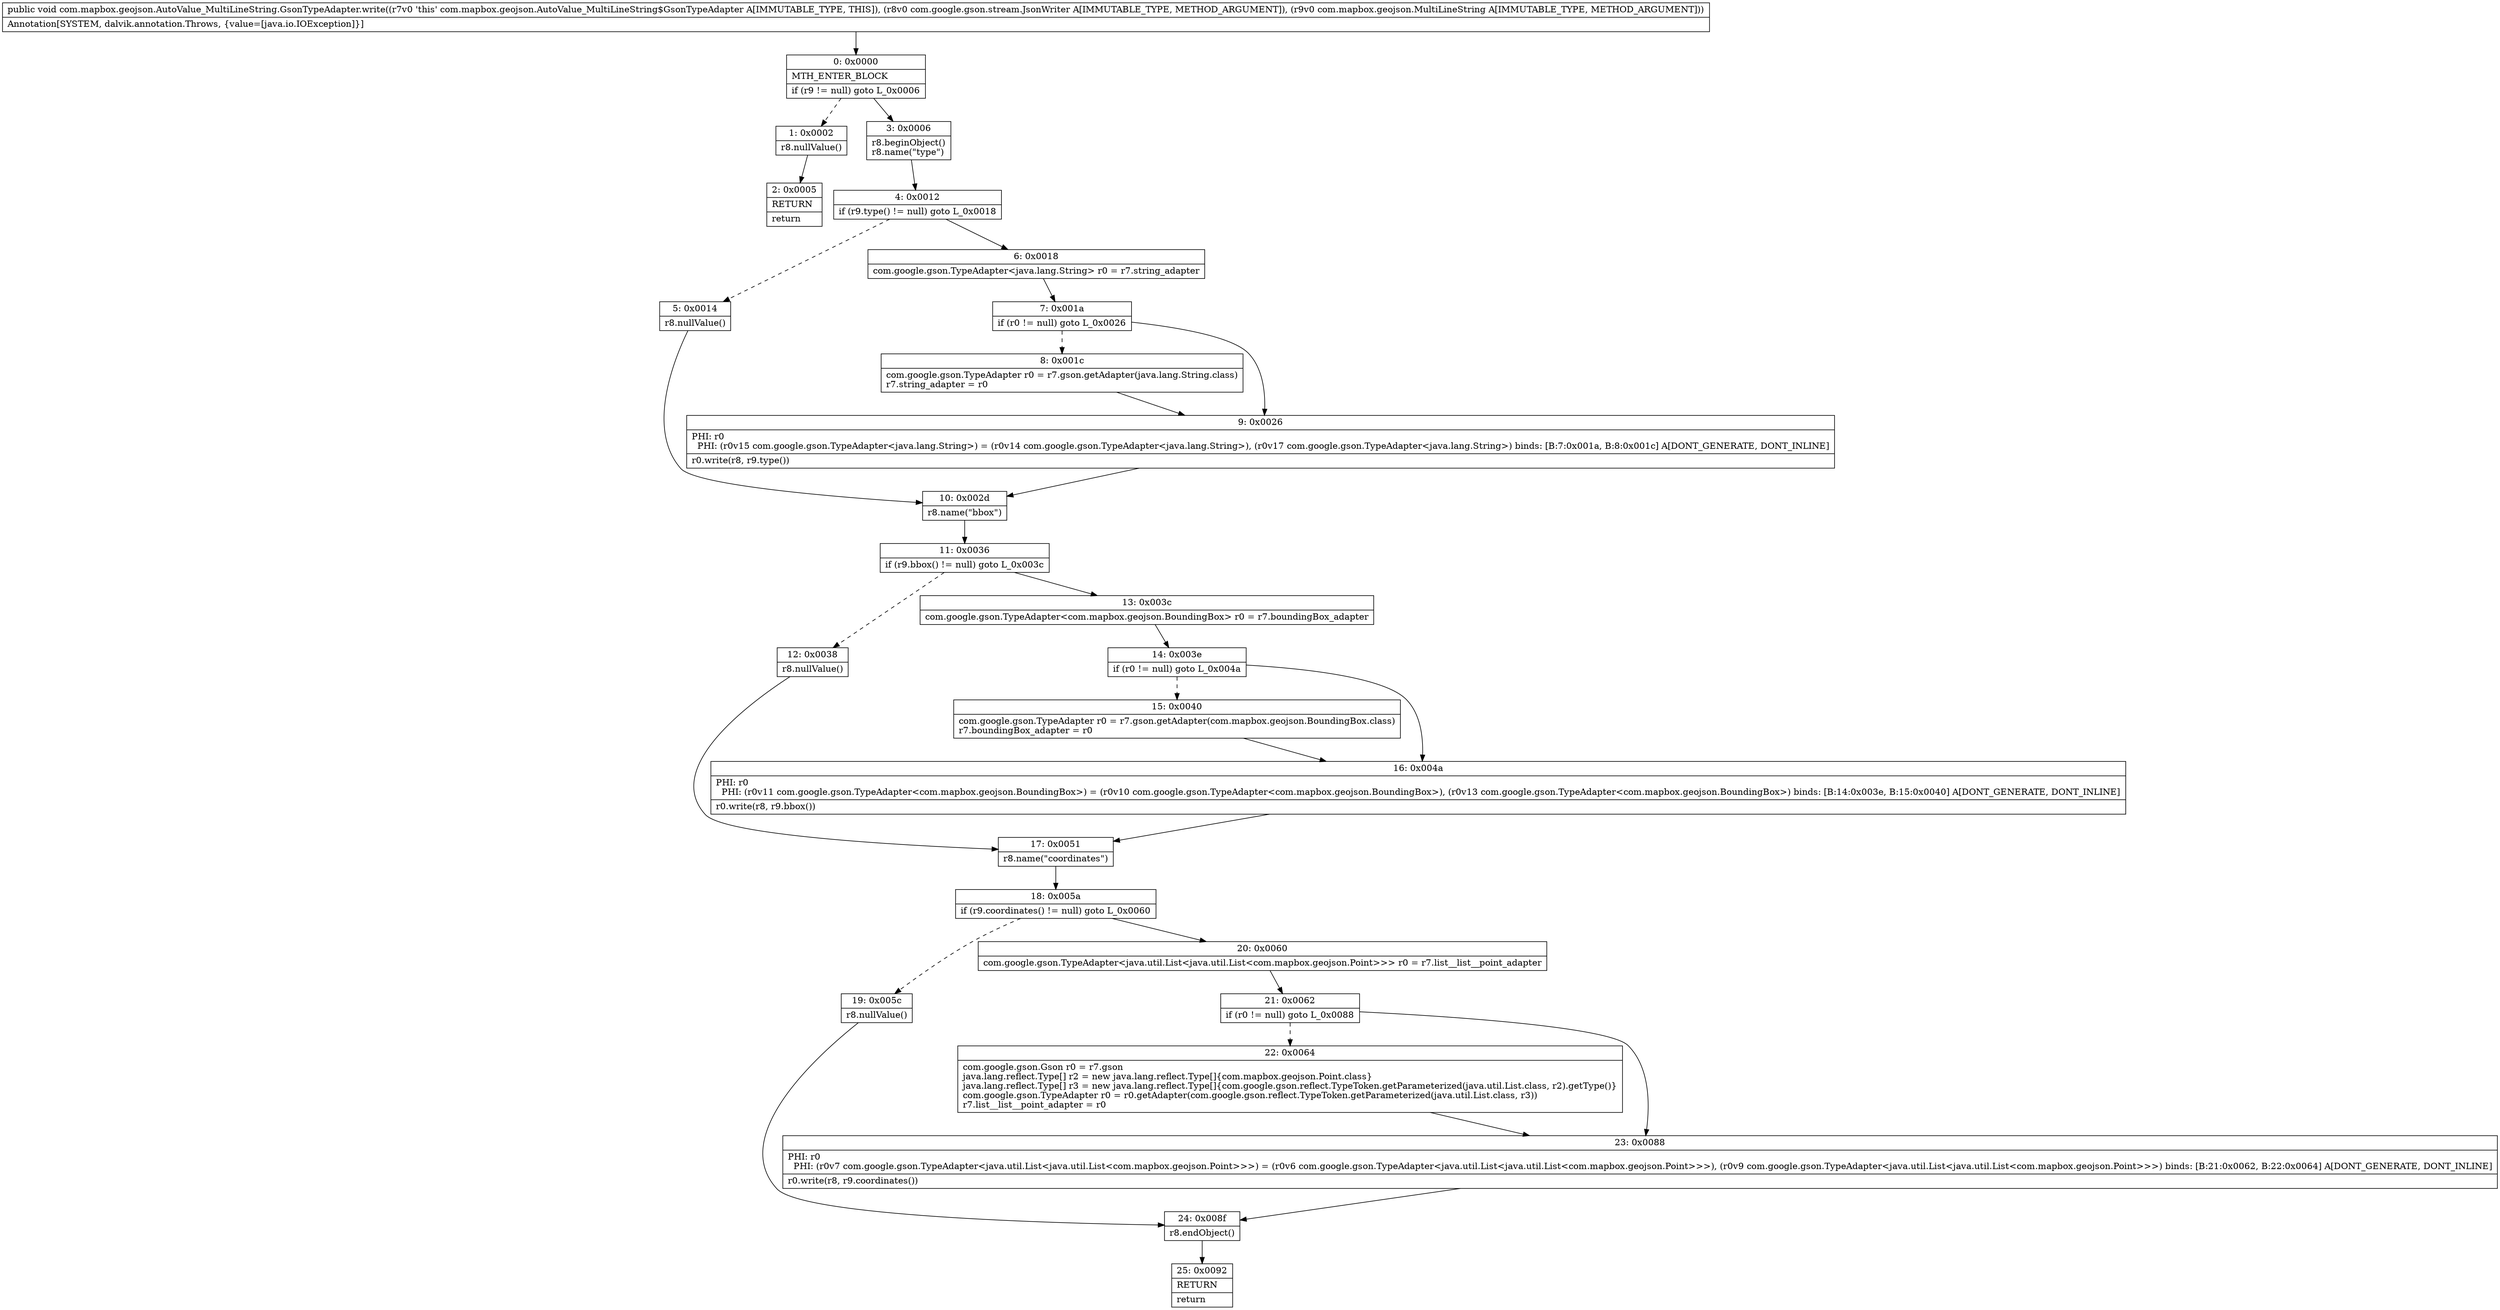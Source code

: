 digraph "CFG forcom.mapbox.geojson.AutoValue_MultiLineString.GsonTypeAdapter.write(Lcom\/google\/gson\/stream\/JsonWriter;Lcom\/mapbox\/geojson\/MultiLineString;)V" {
Node_0 [shape=record,label="{0\:\ 0x0000|MTH_ENTER_BLOCK\l|if (r9 != null) goto L_0x0006\l}"];
Node_1 [shape=record,label="{1\:\ 0x0002|r8.nullValue()\l}"];
Node_2 [shape=record,label="{2\:\ 0x0005|RETURN\l|return\l}"];
Node_3 [shape=record,label="{3\:\ 0x0006|r8.beginObject()\lr8.name(\"type\")\l}"];
Node_4 [shape=record,label="{4\:\ 0x0012|if (r9.type() != null) goto L_0x0018\l}"];
Node_5 [shape=record,label="{5\:\ 0x0014|r8.nullValue()\l}"];
Node_6 [shape=record,label="{6\:\ 0x0018|com.google.gson.TypeAdapter\<java.lang.String\> r0 = r7.string_adapter\l}"];
Node_7 [shape=record,label="{7\:\ 0x001a|if (r0 != null) goto L_0x0026\l}"];
Node_8 [shape=record,label="{8\:\ 0x001c|com.google.gson.TypeAdapter r0 = r7.gson.getAdapter(java.lang.String.class)\lr7.string_adapter = r0\l}"];
Node_9 [shape=record,label="{9\:\ 0x0026|PHI: r0 \l  PHI: (r0v15 com.google.gson.TypeAdapter\<java.lang.String\>) = (r0v14 com.google.gson.TypeAdapter\<java.lang.String\>), (r0v17 com.google.gson.TypeAdapter\<java.lang.String\>) binds: [B:7:0x001a, B:8:0x001c] A[DONT_GENERATE, DONT_INLINE]\l|r0.write(r8, r9.type())\l}"];
Node_10 [shape=record,label="{10\:\ 0x002d|r8.name(\"bbox\")\l}"];
Node_11 [shape=record,label="{11\:\ 0x0036|if (r9.bbox() != null) goto L_0x003c\l}"];
Node_12 [shape=record,label="{12\:\ 0x0038|r8.nullValue()\l}"];
Node_13 [shape=record,label="{13\:\ 0x003c|com.google.gson.TypeAdapter\<com.mapbox.geojson.BoundingBox\> r0 = r7.boundingBox_adapter\l}"];
Node_14 [shape=record,label="{14\:\ 0x003e|if (r0 != null) goto L_0x004a\l}"];
Node_15 [shape=record,label="{15\:\ 0x0040|com.google.gson.TypeAdapter r0 = r7.gson.getAdapter(com.mapbox.geojson.BoundingBox.class)\lr7.boundingBox_adapter = r0\l}"];
Node_16 [shape=record,label="{16\:\ 0x004a|PHI: r0 \l  PHI: (r0v11 com.google.gson.TypeAdapter\<com.mapbox.geojson.BoundingBox\>) = (r0v10 com.google.gson.TypeAdapter\<com.mapbox.geojson.BoundingBox\>), (r0v13 com.google.gson.TypeAdapter\<com.mapbox.geojson.BoundingBox\>) binds: [B:14:0x003e, B:15:0x0040] A[DONT_GENERATE, DONT_INLINE]\l|r0.write(r8, r9.bbox())\l}"];
Node_17 [shape=record,label="{17\:\ 0x0051|r8.name(\"coordinates\")\l}"];
Node_18 [shape=record,label="{18\:\ 0x005a|if (r9.coordinates() != null) goto L_0x0060\l}"];
Node_19 [shape=record,label="{19\:\ 0x005c|r8.nullValue()\l}"];
Node_20 [shape=record,label="{20\:\ 0x0060|com.google.gson.TypeAdapter\<java.util.List\<java.util.List\<com.mapbox.geojson.Point\>\>\> r0 = r7.list__list__point_adapter\l}"];
Node_21 [shape=record,label="{21\:\ 0x0062|if (r0 != null) goto L_0x0088\l}"];
Node_22 [shape=record,label="{22\:\ 0x0064|com.google.gson.Gson r0 = r7.gson\ljava.lang.reflect.Type[] r2 = new java.lang.reflect.Type[]\{com.mapbox.geojson.Point.class\}\ljava.lang.reflect.Type[] r3 = new java.lang.reflect.Type[]\{com.google.gson.reflect.TypeToken.getParameterized(java.util.List.class, r2).getType()\}\lcom.google.gson.TypeAdapter r0 = r0.getAdapter(com.google.gson.reflect.TypeToken.getParameterized(java.util.List.class, r3))\lr7.list__list__point_adapter = r0\l}"];
Node_23 [shape=record,label="{23\:\ 0x0088|PHI: r0 \l  PHI: (r0v7 com.google.gson.TypeAdapter\<java.util.List\<java.util.List\<com.mapbox.geojson.Point\>\>\>) = (r0v6 com.google.gson.TypeAdapter\<java.util.List\<java.util.List\<com.mapbox.geojson.Point\>\>\>), (r0v9 com.google.gson.TypeAdapter\<java.util.List\<java.util.List\<com.mapbox.geojson.Point\>\>\>) binds: [B:21:0x0062, B:22:0x0064] A[DONT_GENERATE, DONT_INLINE]\l|r0.write(r8, r9.coordinates())\l}"];
Node_24 [shape=record,label="{24\:\ 0x008f|r8.endObject()\l}"];
Node_25 [shape=record,label="{25\:\ 0x0092|RETURN\l|return\l}"];
MethodNode[shape=record,label="{public void com.mapbox.geojson.AutoValue_MultiLineString.GsonTypeAdapter.write((r7v0 'this' com.mapbox.geojson.AutoValue_MultiLineString$GsonTypeAdapter A[IMMUTABLE_TYPE, THIS]), (r8v0 com.google.gson.stream.JsonWriter A[IMMUTABLE_TYPE, METHOD_ARGUMENT]), (r9v0 com.mapbox.geojson.MultiLineString A[IMMUTABLE_TYPE, METHOD_ARGUMENT]))  | Annotation[SYSTEM, dalvik.annotation.Throws, \{value=[java.io.IOException]\}]\l}"];
MethodNode -> Node_0;
Node_0 -> Node_1[style=dashed];
Node_0 -> Node_3;
Node_1 -> Node_2;
Node_3 -> Node_4;
Node_4 -> Node_5[style=dashed];
Node_4 -> Node_6;
Node_5 -> Node_10;
Node_6 -> Node_7;
Node_7 -> Node_8[style=dashed];
Node_7 -> Node_9;
Node_8 -> Node_9;
Node_9 -> Node_10;
Node_10 -> Node_11;
Node_11 -> Node_12[style=dashed];
Node_11 -> Node_13;
Node_12 -> Node_17;
Node_13 -> Node_14;
Node_14 -> Node_15[style=dashed];
Node_14 -> Node_16;
Node_15 -> Node_16;
Node_16 -> Node_17;
Node_17 -> Node_18;
Node_18 -> Node_19[style=dashed];
Node_18 -> Node_20;
Node_19 -> Node_24;
Node_20 -> Node_21;
Node_21 -> Node_22[style=dashed];
Node_21 -> Node_23;
Node_22 -> Node_23;
Node_23 -> Node_24;
Node_24 -> Node_25;
}

